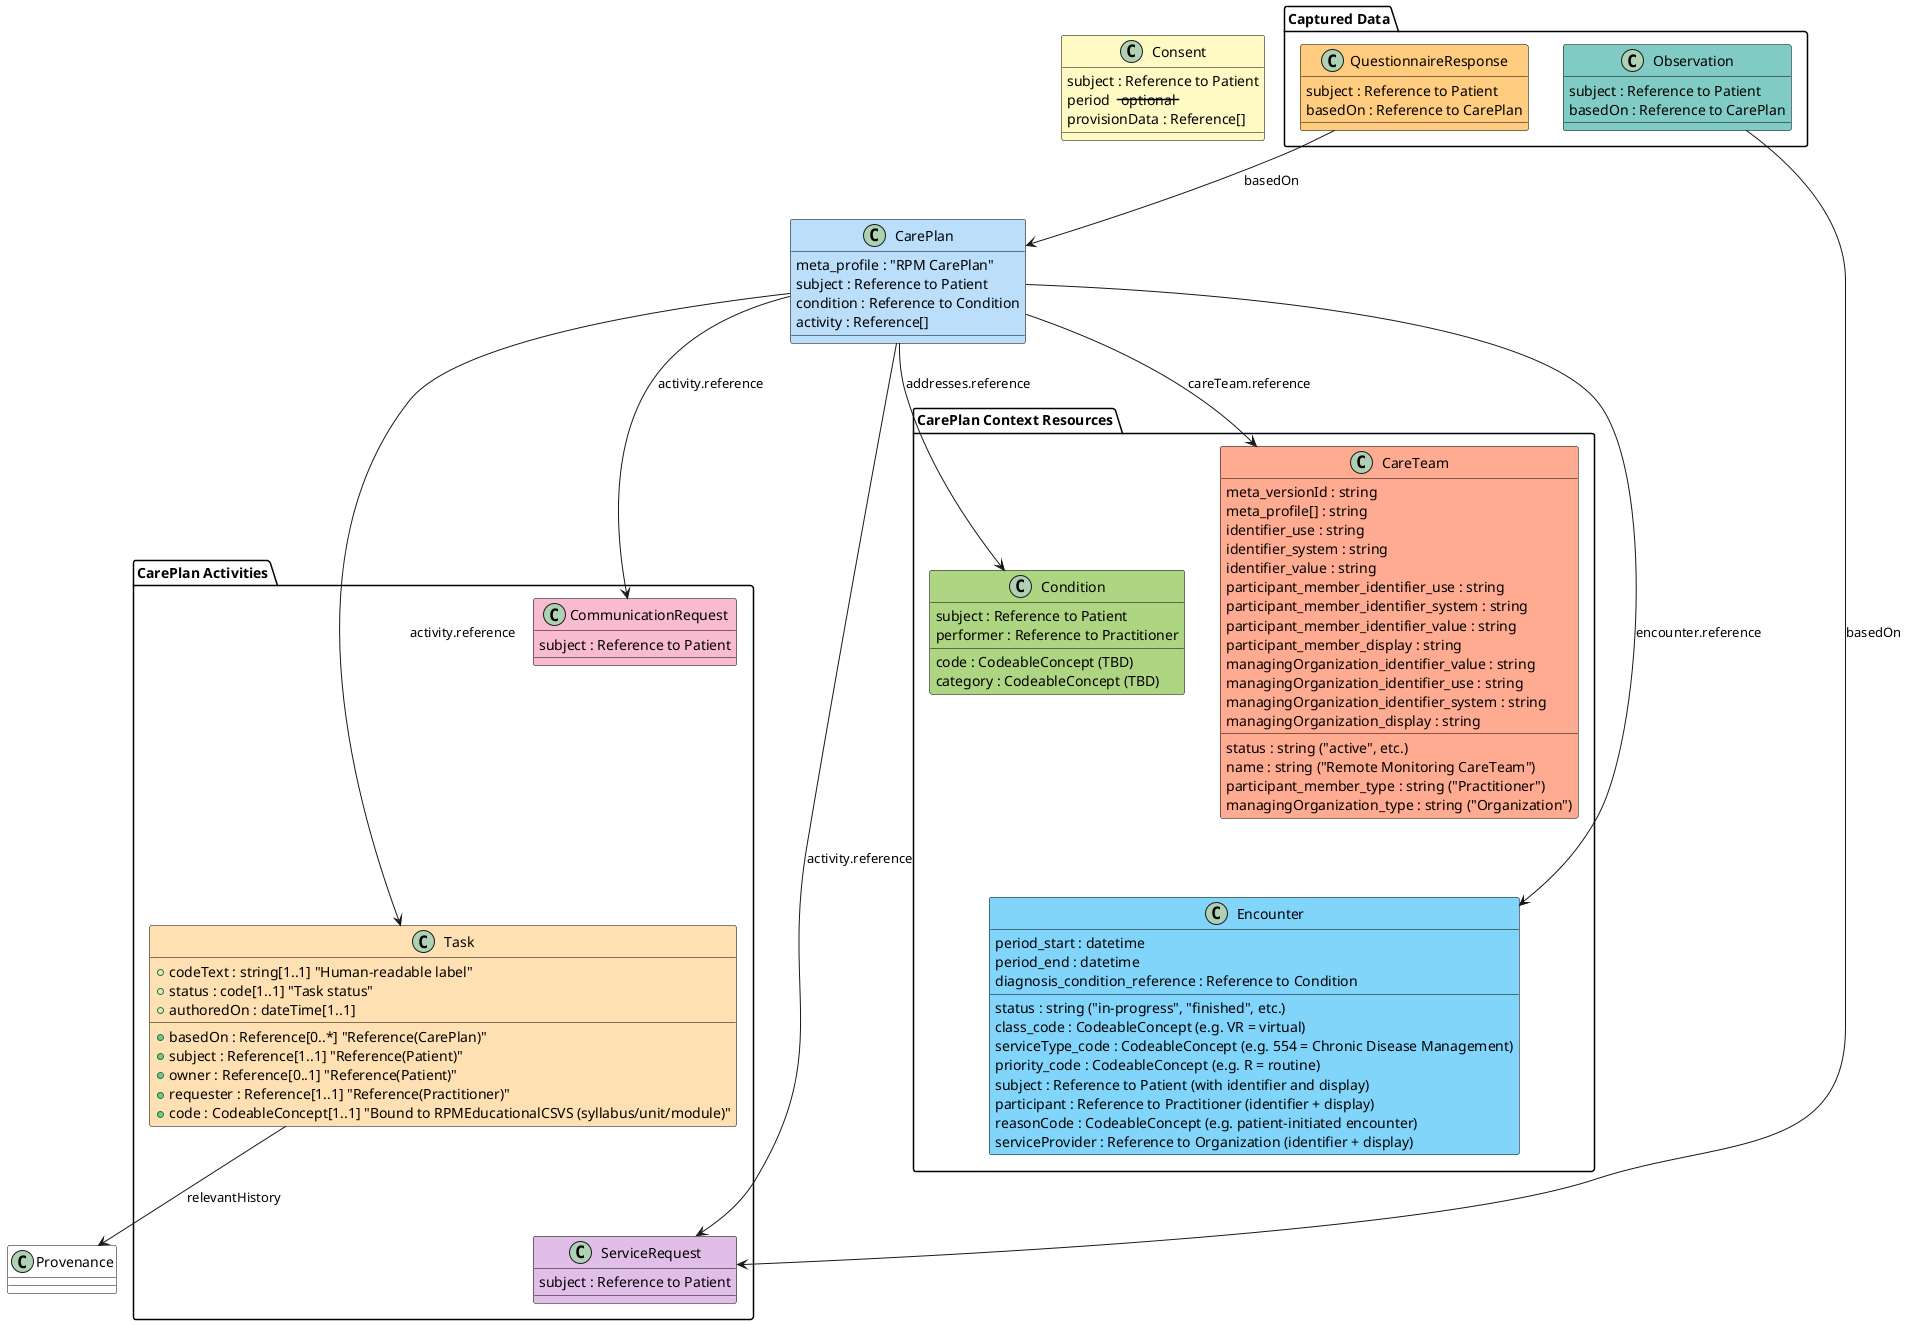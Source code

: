 @startuml

skinparam class {
    BackgroundColor White
    BorderColor Black
}

class Consent #FFF9C4 {
  subject : Reference to Patient
  period  -- optional --
  provisionData : Reference[]
}

class CarePlan #BBDEFB {
  meta_profile : "RPM CarePlan"
  subject : Reference to Patient
  condition : Reference to Condition
  activity : Reference[]
}

package "CarePlan Activities" {
  class CommunicationRequest #F8BBD0 {
    subject : Reference to Patient
  }
  class Task #FFE0B2 {
    +basedOn : Reference[0..*] "Reference(CarePlan)"
    +subject : Reference[1..1] "Reference(Patient)"
    +owner : Reference[0..1] "Reference(Patient)"
    +requester : Reference[1..1] "Reference(Practitioner)"
    +code : CodeableConcept[1..1] "Bound to RPMEducationalCSVS (syllabus/unit/module)"
    +codeText : string[1..1] "Human-readable label"
    +status : code[1..1] "Task status"
    +authoredOn : dateTime[1..1]
}
  class ServiceRequest #E1BEE7 {
    subject : Reference to Patient
  }
}

package "CarePlan Context Resources" {

  class Condition #AED581 {
    subject : Reference to Patient
    performer : Reference to Practitioner
    code : CodeableConcept (TBD)
    category : CodeableConcept (TBD)
  }

  class Encounter #81D4FA {
  status : string ("in-progress", "finished", etc.)
  class_code : CodeableConcept (e.g. VR = virtual)
  serviceType_code : CodeableConcept (e.g. 554 = Chronic Disease Management)
  priority_code : CodeableConcept (e.g. R = routine)
  subject : Reference to Patient (with identifier and display)
  participant : Reference to Practitioner (identifier + display)
  period_start : datetime
  period_end : datetime
  reasonCode : CodeableConcept (e.g. patient-initiated encounter)
  diagnosis_condition_reference : Reference to Condition
  serviceProvider : Reference to Organization (identifier + display)
}
  
  class CareTeam #FFAB91 {
  status : string ("active", etc.)
  name : string ("Remote Monitoring CareTeam")
  meta_versionId : string
  meta_profile[] : string
  identifier_use : string
  identifier_system : string
  identifier_value : string
  participant_member_type : string ("Practitioner")
  participant_member_identifier_use : string
  participant_member_identifier_system : string
  participant_member_identifier_value : string
  participant_member_display : string
  managingOrganization_type : string ("Organization")
  managingOrganization_identifier_value : string
  managingOrganization_identifier_use : string
  managingOrganization_identifier_system : string
  managingOrganization_display : string
}

}

package "Captured Data" {

  class Observation #80CBC4 {
    subject : Reference to Patient
    basedOn : Reference to CarePlan
  }

  class QuestionnaireResponse #FFCC80 {
    subject : Reference to Patient
    basedOn : Reference to CarePlan
  }
  
  }


CarePlan --> Condition : addresses.reference
CarePlan --> Encounter : encounter.reference
CarePlan --> CareTeam: careTeam.reference
CarePlan --> CommunicationRequest : activity.reference
CarePlan --> Task : activity.reference
CarePlan --> ServiceRequest : activity.reference

Task --> Provenance : relevantHistory

Observation --> ServiceRequest : basedOn

QuestionnaireResponse --> CarePlan : basedOn

CarePlan -[hidden]-> CommunicationRequest
CommunicationRequest -[hidden]-> Task
Task -[hidden]-> ServiceRequest

CarePlan -[hidden]-> Condition
Condition -[hidden]-> Encounter

@enduml
